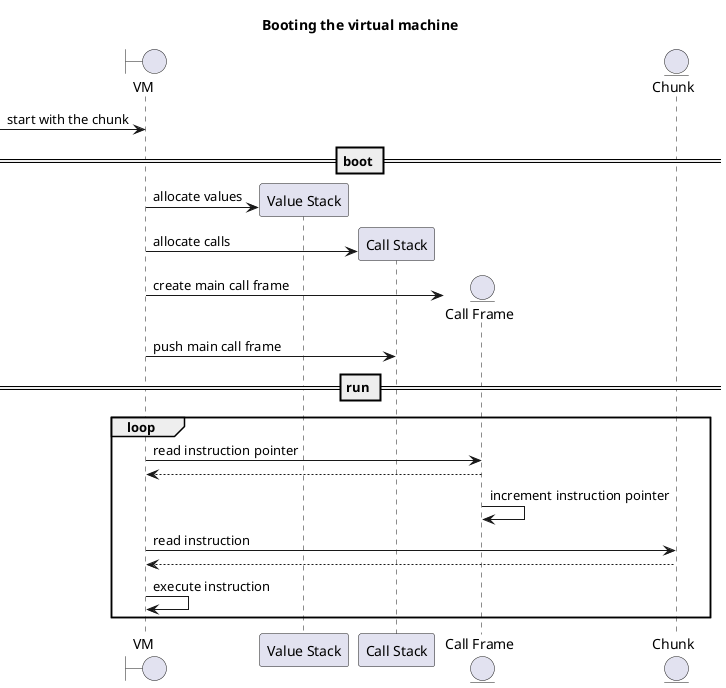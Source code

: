 @startuml
title Booting the virtual machine

boundary "VM" as vm
participant "Value Stack" as value_stack
participant "Call Stack" as call_stack
entity "Call Frame" as call_frame
entity "Chunk" as chunk

[-> vm : start with the chunk
== boot ==
create value_stack
vm -> value_stack : allocate values
create call_stack
vm -> call_stack : allocate calls
create call_frame
vm -> call_frame : create main call frame
vm -> call_stack : push main call frame
== run ==
loop
vm -> call_frame : read instruction pointer
vm <-- call_frame
call_frame -> call_frame : increment instruction pointer
vm -> chunk : read instruction
vm <-- chunk
vm -> vm : execute instruction
end 

@enduml